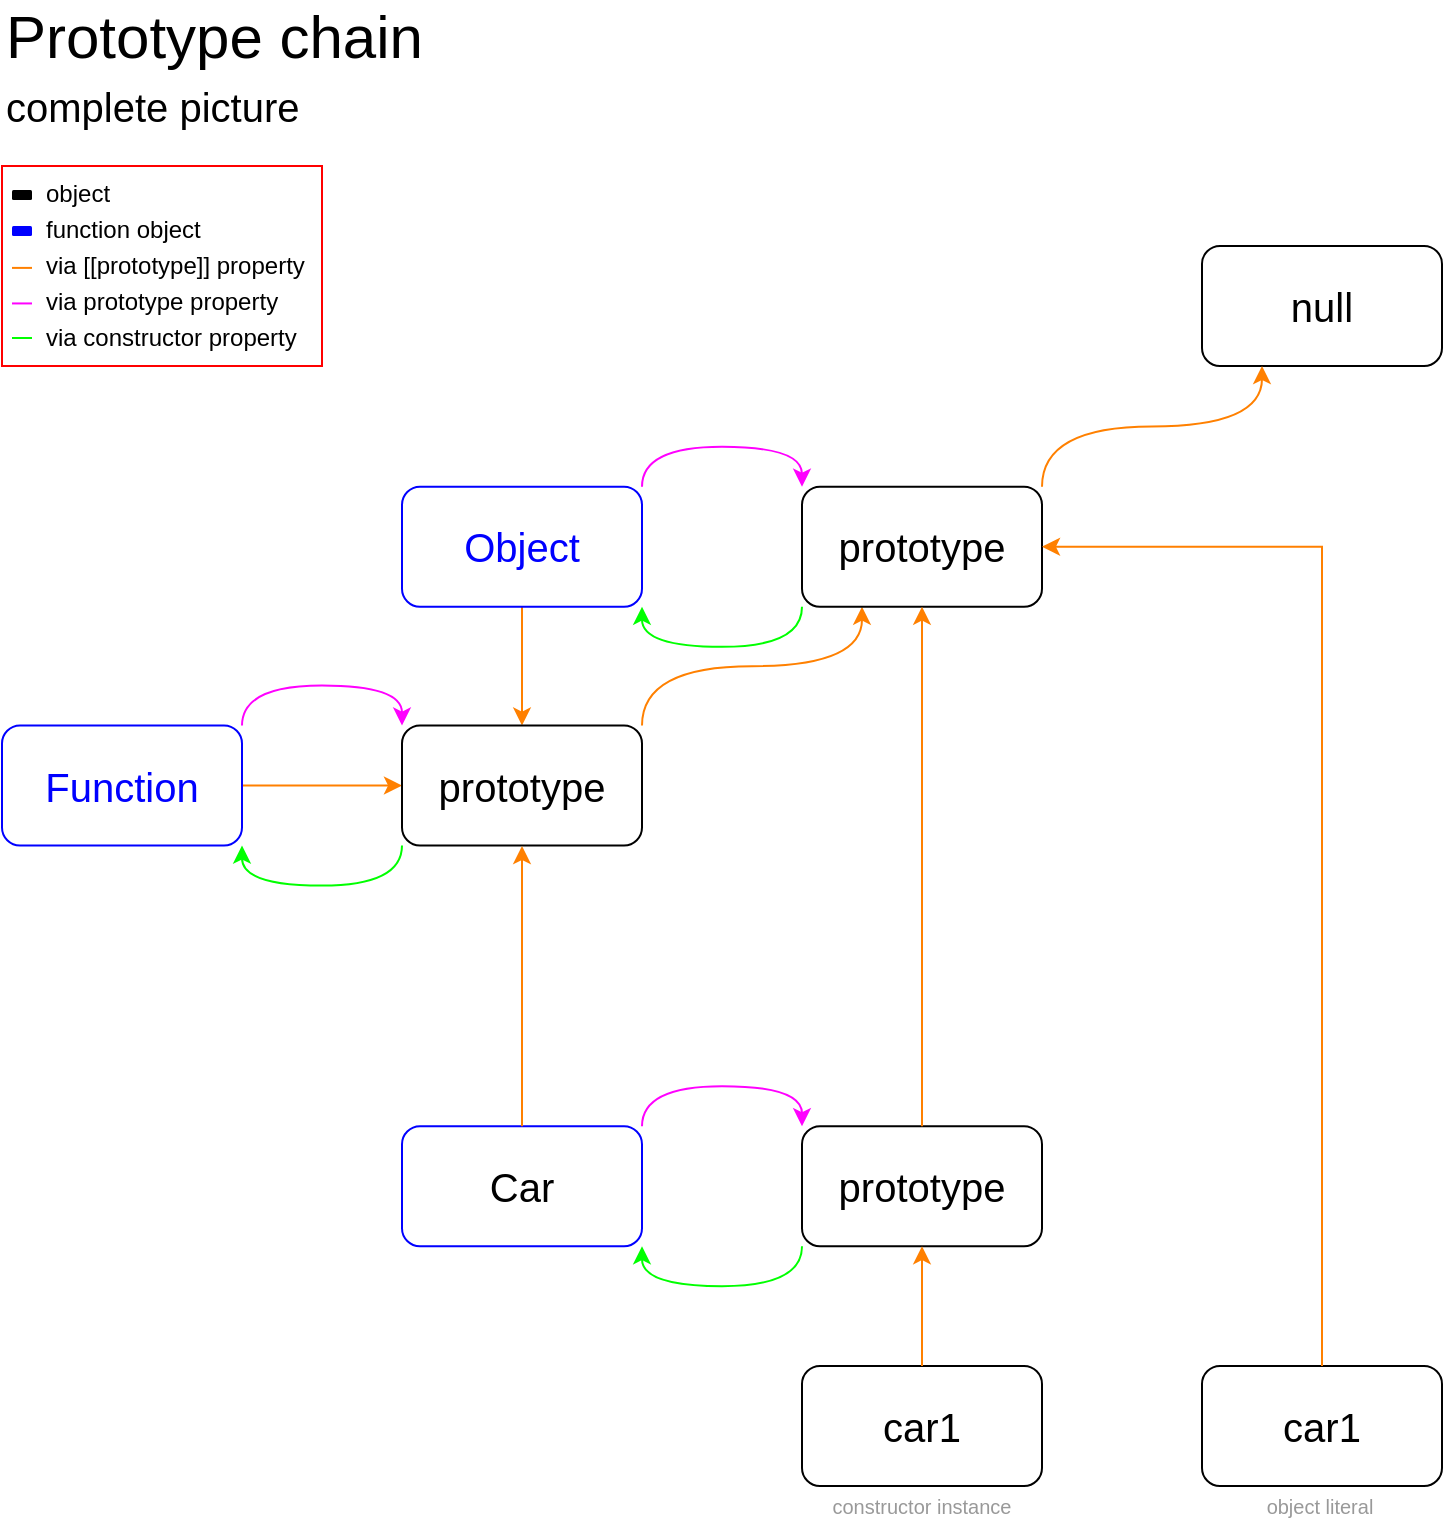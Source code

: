 <mxfile version="12.6.2" type="device"><diagram id="rn0osHrPjJWHAz-88ayI" name="Page-1"><mxGraphModel dx="1331" dy="787" grid="1" gridSize="10" guides="1" tooltips="1" connect="1" arrows="1" fold="1" page="1" pageScale="1" pageWidth="827" pageHeight="1169" math="0" shadow="0"><root><mxCell id="0"/><mxCell id="1" parent="0"/><mxCell id="BEZKkQbafhYHruqvZT4o-34" style="edgeStyle=orthogonalEdgeStyle;orthogonalLoop=1;jettySize=auto;html=1;entryX=0;entryY=0;entryDx=0;entryDy=0;strokeColor=#FF00FF;fillColor=#ffe6cc;fontSize=10;fontColor=#000000;exitX=1;exitY=0;exitDx=0;exitDy=0;strokeWidth=1;curved=1;" edge="1" parent="1" source="BEZKkQbafhYHruqvZT4o-2" target="BEZKkQbafhYHruqvZT4o-4"><mxGeometry relative="1" as="geometry"/></mxCell><mxCell id="BEZKkQbafhYHruqvZT4o-38" style="edgeStyle=entityRelationEdgeStyle;curved=1;orthogonalLoop=1;jettySize=auto;html=1;entryX=0;entryY=0.5;entryDx=0;entryDy=0;startArrow=none;startFill=0;endArrow=classic;endFill=1;strokeColor=#FF8000;strokeWidth=1;fillColor=#ffe6cc;fontSize=10;fontColor=#0000FF;" edge="1" parent="1" source="BEZKkQbafhYHruqvZT4o-2" target="BEZKkQbafhYHruqvZT4o-4"><mxGeometry relative="1" as="geometry"/></mxCell><mxCell id="BEZKkQbafhYHruqvZT4o-2" value="Function" style="rounded=1;whiteSpace=wrap;html=1;fontSize=20;strokeColor=#0000FF;fontColor=#0000FF;" vertex="1" parent="1"><mxGeometry x="80" y="439.76" width="120" height="60" as="geometry"/></mxCell><mxCell id="BEZKkQbafhYHruqvZT4o-8" style="edgeStyle=orthogonalEdgeStyle;rounded=0;orthogonalLoop=1;jettySize=auto;html=1;entryX=0.5;entryY=1;entryDx=0;entryDy=0;fillColor=#ffe6cc;strokeColor=#FF8000;exitX=0.5;exitY=0;exitDx=0;exitDy=0;endArrow=none;endFill=0;startArrow=classic;startFill=1;" edge="1" parent="1" source="BEZKkQbafhYHruqvZT4o-4" target="BEZKkQbafhYHruqvZT4o-42"><mxGeometry relative="1" as="geometry"/></mxCell><mxCell id="BEZKkQbafhYHruqvZT4o-3" value="car1" style="rounded=1;whiteSpace=wrap;html=1;fontSize=20;" vertex="1" parent="1"><mxGeometry x="480" y="760" width="120" height="60" as="geometry"/></mxCell><mxCell id="BEZKkQbafhYHruqvZT4o-33" style="edgeStyle=orthogonalEdgeStyle;orthogonalLoop=1;jettySize=auto;html=1;strokeColor=#FF8000;fillColor=#ffe6cc;fontSize=10;fontColor=#000000;curved=1;exitX=1;exitY=0;exitDx=0;exitDy=0;entryX=0.25;entryY=1;entryDx=0;entryDy=0;" edge="1" parent="1" source="BEZKkQbafhYHruqvZT4o-4" target="BEZKkQbafhYHruqvZT4o-43"><mxGeometry relative="1" as="geometry"><mxPoint x="400" y="470" as="sourcePoint"/><mxPoint x="480" y="380" as="targetPoint"/></mxGeometry></mxCell><mxCell id="BEZKkQbafhYHruqvZT4o-4" value="prototype" style="rounded=1;whiteSpace=wrap;html=1;fontSize=20;strokeColor=#000000;" vertex="1" parent="1"><mxGeometry x="280" y="439.76" width="120" height="60" as="geometry"/></mxCell><mxCell id="BEZKkQbafhYHruqvZT4o-17" value="Prototype chain" style="text;html=1;strokeColor=none;fillColor=none;align=left;verticalAlign=middle;whiteSpace=wrap;rounded=0;fontSize=30;" vertex="1" parent="1"><mxGeometry x="80" y="80" width="220" height="30" as="geometry"/></mxCell><mxCell id="BEZKkQbafhYHruqvZT4o-18" value="complete picture" style="text;html=1;strokeColor=none;fillColor=none;align=left;verticalAlign=middle;whiteSpace=wrap;rounded=0;fontSize=20;" vertex="1" parent="1"><mxGeometry x="80" y="120" width="220" height="20" as="geometry"/></mxCell><mxCell id="BEZKkQbafhYHruqvZT4o-20" value="&lt;font style=&quot;font-size: 12px ; line-height: 150%&quot;&gt;&lt;span&gt;object&lt;/span&gt;&lt;span&gt;&lt;br&gt;function object&lt;br&gt;&lt;/span&gt;via [[prototype]] property&lt;span&gt;&lt;br&gt;via prototype property&lt;br&gt;via constructor property&lt;br&gt;&lt;/span&gt;&lt;/font&gt;" style="rounded=0;whiteSpace=wrap;html=1;fillColor=none;fontSize=10;align=left;strokeColor=#FF0000;verticalAlign=top;spacingLeft=22;strokeWidth=1;spacing=0;spacingTop=0;" vertex="1" parent="1"><mxGeometry x="80" y="160" width="160" height="100" as="geometry"/></mxCell><mxCell id="BEZKkQbafhYHruqvZT4o-21" value="" style="rounded=1;whiteSpace=wrap;html=1;strokeWidth=1;fillColor=#000000;gradientColor=none;fontSize=10;fontColor=#000000;align=left;strokeColor=none;" vertex="1" parent="1"><mxGeometry x="85" y="172" width="10" height="5" as="geometry"/></mxCell><mxCell id="BEZKkQbafhYHruqvZT4o-22" value="" style="endArrow=none;html=1;strokeColor=#FF8000;fillColor=#fa6800;fontSize=10;fontColor=#000000;" edge="1" parent="1"><mxGeometry width="50" height="50" relative="1" as="geometry"><mxPoint x="85" y="210.95" as="sourcePoint"/><mxPoint x="95" y="210.95" as="targetPoint"/></mxGeometry></mxCell><mxCell id="BEZKkQbafhYHruqvZT4o-23" value="" style="endArrow=none;html=1;strokeColor=#FF00FF;fillColor=#d80073;fontSize=10;fontColor=#000000;" edge="1" parent="1"><mxGeometry width="50" height="50" relative="1" as="geometry"><mxPoint x="85" y="228.72" as="sourcePoint"/><mxPoint x="95" y="228.72" as="targetPoint"/></mxGeometry></mxCell><mxCell id="BEZKkQbafhYHruqvZT4o-24" value="" style="rounded=1;whiteSpace=wrap;html=1;strokeWidth=1;fillColor=#0000FF;gradientColor=none;fontSize=10;fontColor=#000000;align=left;strokeColor=none;" vertex="1" parent="1"><mxGeometry x="85" y="190" width="10" height="5" as="geometry"/></mxCell><mxCell id="BEZKkQbafhYHruqvZT4o-25" value="" style="endArrow=none;html=1;strokeColor=#00FF00;fillColor=#008a00;fontSize=10;fontColor=#000000;" edge="1" parent="1"><mxGeometry width="50" height="50" relative="1" as="geometry"><mxPoint x="85" y="246.0" as="sourcePoint"/><mxPoint x="95" y="246.0" as="targetPoint"/></mxGeometry></mxCell><mxCell id="BEZKkQbafhYHruqvZT4o-27" value="null" style="rounded=1;whiteSpace=wrap;html=1;fontSize=20;" vertex="1" parent="1"><mxGeometry x="680" y="200" width="120" height="60" as="geometry"/></mxCell><mxCell id="BEZKkQbafhYHruqvZT4o-29" value="car1" style="rounded=1;whiteSpace=wrap;html=1;fontSize=20;" vertex="1" parent="1"><mxGeometry x="680" y="760" width="120" height="60" as="geometry"/></mxCell><mxCell id="BEZKkQbafhYHruqvZT4o-37" style="edgeStyle=orthogonalEdgeStyle;orthogonalLoop=1;jettySize=auto;html=1;strokeColor=#00FF00;fillColor=#ffe6cc;fontSize=10;fontColor=#000000;curved=1;strokeWidth=1;entryX=0;entryY=1;entryDx=0;entryDy=0;exitX=1;exitY=1;exitDx=0;exitDy=0;startArrow=classic;startFill=1;endArrow=none;endFill=0;" edge="1" parent="1" source="BEZKkQbafhYHruqvZT4o-2" target="BEZKkQbafhYHruqvZT4o-4"><mxGeometry relative="1" as="geometry"><mxPoint x="220" y="479.76" as="sourcePoint"/><mxPoint x="340" y="509.76" as="targetPoint"/></mxGeometry></mxCell><mxCell id="BEZKkQbafhYHruqvZT4o-39" style="edgeStyle=orthogonalEdgeStyle;orthogonalLoop=1;jettySize=auto;html=1;entryX=0;entryY=0;entryDx=0;entryDy=0;strokeColor=#FF00FF;fillColor=#ffe6cc;fontSize=10;fontColor=#000000;exitX=1;exitY=0;exitDx=0;exitDy=0;strokeWidth=1;curved=1;" edge="1" source="BEZKkQbafhYHruqvZT4o-42" target="BEZKkQbafhYHruqvZT4o-43" parent="1"><mxGeometry relative="1" as="geometry"/></mxCell><mxCell id="BEZKkQbafhYHruqvZT4o-41" style="edgeStyle=orthogonalEdgeStyle;orthogonalLoop=1;jettySize=auto;html=1;strokeColor=#00FF00;fillColor=#ffe6cc;fontSize=10;fontColor=#000000;curved=1;strokeWidth=1;entryX=0;entryY=1;entryDx=0;entryDy=0;exitX=1;exitY=1;exitDx=0;exitDy=0;startArrow=classic;startFill=1;endArrow=none;endFill=0;" edge="1" source="BEZKkQbafhYHruqvZT4o-42" target="BEZKkQbafhYHruqvZT4o-43" parent="1"><mxGeometry relative="1" as="geometry"><mxPoint x="420" y="360.35" as="sourcePoint"/><mxPoint x="540" y="390.35" as="targetPoint"/></mxGeometry></mxCell><mxCell id="BEZKkQbafhYHruqvZT4o-42" value="Object" style="rounded=1;whiteSpace=wrap;html=1;fontSize=20;strokeColor=#0000FF;fontColor=#0000FF;" vertex="1" parent="1"><mxGeometry x="280" y="320.35" width="120" height="60" as="geometry"/></mxCell><mxCell id="BEZKkQbafhYHruqvZT4o-43" value="prototype" style="rounded=1;whiteSpace=wrap;html=1;fontSize=20;strokeColor=#000000;" vertex="1" parent="1"><mxGeometry x="480" y="320.35" width="120" height="60" as="geometry"/></mxCell><mxCell id="BEZKkQbafhYHruqvZT4o-44" style="edgeStyle=orthogonalEdgeStyle;orthogonalLoop=1;jettySize=auto;html=1;entryX=0;entryY=0;entryDx=0;entryDy=0;strokeColor=#FF00FF;fillColor=#ffe6cc;fontSize=10;fontColor=#000000;exitX=1;exitY=0;exitDx=0;exitDy=0;strokeWidth=1;curved=1;" edge="1" source="BEZKkQbafhYHruqvZT4o-48" target="BEZKkQbafhYHruqvZT4o-47" parent="1"><mxGeometry relative="1" as="geometry"/></mxCell><mxCell id="BEZKkQbafhYHruqvZT4o-46" style="edgeStyle=orthogonalEdgeStyle;orthogonalLoop=1;jettySize=auto;html=1;strokeColor=#00FF00;fillColor=#ffe6cc;fontSize=10;fontColor=#000000;curved=1;strokeWidth=1;entryX=0;entryY=1;entryDx=0;entryDy=0;exitX=1;exitY=1;exitDx=0;exitDy=0;startArrow=classic;startFill=1;endArrow=none;endFill=0;" edge="1" source="BEZKkQbafhYHruqvZT4o-48" target="BEZKkQbafhYHruqvZT4o-47" parent="1"><mxGeometry relative="1" as="geometry"><mxPoint x="420" y="680.11" as="sourcePoint"/><mxPoint x="540" y="710.11" as="targetPoint"/></mxGeometry></mxCell><mxCell id="BEZKkQbafhYHruqvZT4o-47" value="prototype" style="rounded=1;whiteSpace=wrap;html=1;fontSize=20;strokeColor=#000000;" vertex="1" parent="1"><mxGeometry x="480" y="640.11" width="120" height="60" as="geometry"/></mxCell><mxCell id="BEZKkQbafhYHruqvZT4o-48" value="Car" style="rounded=1;whiteSpace=wrap;html=1;fontSize=20;strokeColor=#0000FF;fontColor=#000000;" vertex="1" parent="1"><mxGeometry x="280" y="640.11" width="120" height="60" as="geometry"/></mxCell><mxCell id="BEZKkQbafhYHruqvZT4o-52" style="edgeStyle=orthogonalEdgeStyle;rounded=0;orthogonalLoop=1;jettySize=auto;html=1;fillColor=#ffe6cc;strokeColor=#FF8000;exitX=0.5;exitY=0;exitDx=0;exitDy=0;" edge="1" parent="1" source="BEZKkQbafhYHruqvZT4o-48"><mxGeometry relative="1" as="geometry"><mxPoint x="340" y="630" as="sourcePoint"/><mxPoint x="340" y="500" as="targetPoint"/></mxGeometry></mxCell><mxCell id="BEZKkQbafhYHruqvZT4o-53" style="edgeStyle=orthogonalEdgeStyle;orthogonalLoop=1;jettySize=auto;html=1;strokeColor=#FF8000;fillColor=#ffe6cc;fontSize=10;fontColor=#000000;curved=1;exitX=1;exitY=0;exitDx=0;exitDy=0;entryX=0.25;entryY=1;entryDx=0;entryDy=0;" edge="1" parent="1" source="BEZKkQbafhYHruqvZT4o-43" target="BEZKkQbafhYHruqvZT4o-27"><mxGeometry relative="1" as="geometry"><mxPoint x="630" y="349" as="sourcePoint"/><mxPoint x="740" y="270" as="targetPoint"/></mxGeometry></mxCell><mxCell id="BEZKkQbafhYHruqvZT4o-54" style="edgeStyle=orthogonalEdgeStyle;rounded=0;orthogonalLoop=1;jettySize=auto;html=1;entryX=0.5;entryY=1;entryDx=0;entryDy=0;fillColor=#ffe6cc;strokeColor=#FF8000;exitX=0.5;exitY=0;exitDx=0;exitDy=0;endArrow=classic;endFill=1;startArrow=none;startFill=0;" edge="1" parent="1" source="BEZKkQbafhYHruqvZT4o-3" target="BEZKkQbafhYHruqvZT4o-47"><mxGeometry relative="1" as="geometry"><mxPoint x="350" y="449.76" as="sourcePoint"/><mxPoint x="350" y="390.35" as="targetPoint"/></mxGeometry></mxCell><mxCell id="BEZKkQbafhYHruqvZT4o-55" style="edgeStyle=orthogonalEdgeStyle;rounded=0;orthogonalLoop=1;jettySize=auto;html=1;entryX=1;entryY=0.5;entryDx=0;entryDy=0;fillColor=#ffe6cc;strokeColor=#FF8000;exitX=0.5;exitY=0;exitDx=0;exitDy=0;endArrow=classic;endFill=1;startArrow=none;startFill=0;" edge="1" parent="1" source="BEZKkQbafhYHruqvZT4o-29" target="BEZKkQbafhYHruqvZT4o-43"><mxGeometry relative="1" as="geometry"><mxPoint x="550.0" y="770" as="sourcePoint"/><mxPoint x="550.0" y="710.11" as="targetPoint"/></mxGeometry></mxCell><mxCell id="BEZKkQbafhYHruqvZT4o-56" value="constructor instance" style="text;html=1;strokeColor=none;fillColor=none;align=center;verticalAlign=middle;whiteSpace=wrap;rounded=0;fontSize=10;fontColor=#999999;" vertex="1" parent="1"><mxGeometry x="490" y="820" width="100" height="20" as="geometry"/></mxCell><mxCell id="BEZKkQbafhYHruqvZT4o-57" value="object literal" style="text;html=1;strokeColor=none;fillColor=none;align=center;verticalAlign=middle;whiteSpace=wrap;rounded=0;fontSize=10;fontColor=#999999;" vertex="1" parent="1"><mxGeometry x="688.83" y="820" width="100" height="20" as="geometry"/></mxCell><mxCell id="BEZKkQbafhYHruqvZT4o-59" style="edgeStyle=orthogonalEdgeStyle;rounded=0;orthogonalLoop=1;jettySize=auto;html=1;fillColor=#ffe6cc;strokeColor=#FF8000;exitX=0.5;exitY=0;exitDx=0;exitDy=0;entryX=0.5;entryY=1;entryDx=0;entryDy=0;" edge="1" parent="1" source="BEZKkQbafhYHruqvZT4o-47" target="BEZKkQbafhYHruqvZT4o-43"><mxGeometry relative="1" as="geometry"><mxPoint x="560" y="610" as="sourcePoint"/><mxPoint x="540" y="390" as="targetPoint"/></mxGeometry></mxCell></root></mxGraphModel></diagram></mxfile>